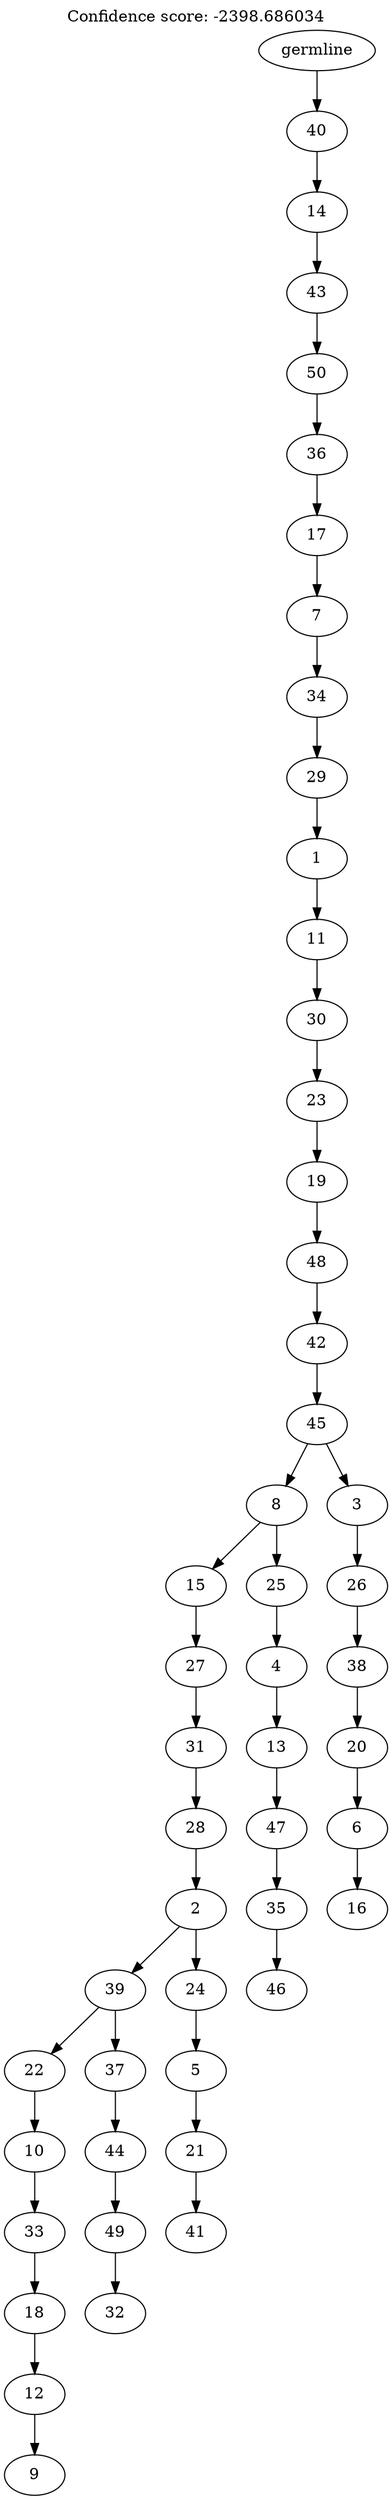 digraph g {
	"49" -> "50";
	"50" [label="9"];
	"48" -> "49";
	"49" [label="12"];
	"47" -> "48";
	"48" [label="18"];
	"46" -> "47";
	"47" [label="33"];
	"45" -> "46";
	"46" [label="10"];
	"43" -> "44";
	"44" [label="32"];
	"42" -> "43";
	"43" [label="49"];
	"41" -> "42";
	"42" [label="44"];
	"40" -> "41";
	"41" [label="37"];
	"40" -> "45";
	"45" [label="22"];
	"38" -> "39";
	"39" [label="41"];
	"37" -> "38";
	"38" [label="21"];
	"36" -> "37";
	"37" [label="5"];
	"35" -> "36";
	"36" [label="24"];
	"35" -> "40";
	"40" [label="39"];
	"34" -> "35";
	"35" [label="2"];
	"33" -> "34";
	"34" [label="28"];
	"32" -> "33";
	"33" [label="31"];
	"31" -> "32";
	"32" [label="27"];
	"29" -> "30";
	"30" [label="46"];
	"28" -> "29";
	"29" [label="35"];
	"27" -> "28";
	"28" [label="47"];
	"26" -> "27";
	"27" [label="13"];
	"25" -> "26";
	"26" [label="4"];
	"24" -> "25";
	"25" [label="25"];
	"24" -> "31";
	"31" [label="15"];
	"22" -> "23";
	"23" [label="16"];
	"21" -> "22";
	"22" [label="6"];
	"20" -> "21";
	"21" [label="20"];
	"19" -> "20";
	"20" [label="38"];
	"18" -> "19";
	"19" [label="26"];
	"17" -> "18";
	"18" [label="3"];
	"17" -> "24";
	"24" [label="8"];
	"16" -> "17";
	"17" [label="45"];
	"15" -> "16";
	"16" [label="42"];
	"14" -> "15";
	"15" [label="48"];
	"13" -> "14";
	"14" [label="19"];
	"12" -> "13";
	"13" [label="23"];
	"11" -> "12";
	"12" [label="30"];
	"10" -> "11";
	"11" [label="11"];
	"9" -> "10";
	"10" [label="1"];
	"8" -> "9";
	"9" [label="29"];
	"7" -> "8";
	"8" [label="34"];
	"6" -> "7";
	"7" [label="7"];
	"5" -> "6";
	"6" [label="17"];
	"4" -> "5";
	"5" [label="36"];
	"3" -> "4";
	"4" [label="50"];
	"2" -> "3";
	"3" [label="43"];
	"1" -> "2";
	"2" [label="14"];
	"0" -> "1";
	"1" [label="40"];
	"0" [label="germline"];
	labelloc="t";
	label="Confidence score: -2398.686034";
}
